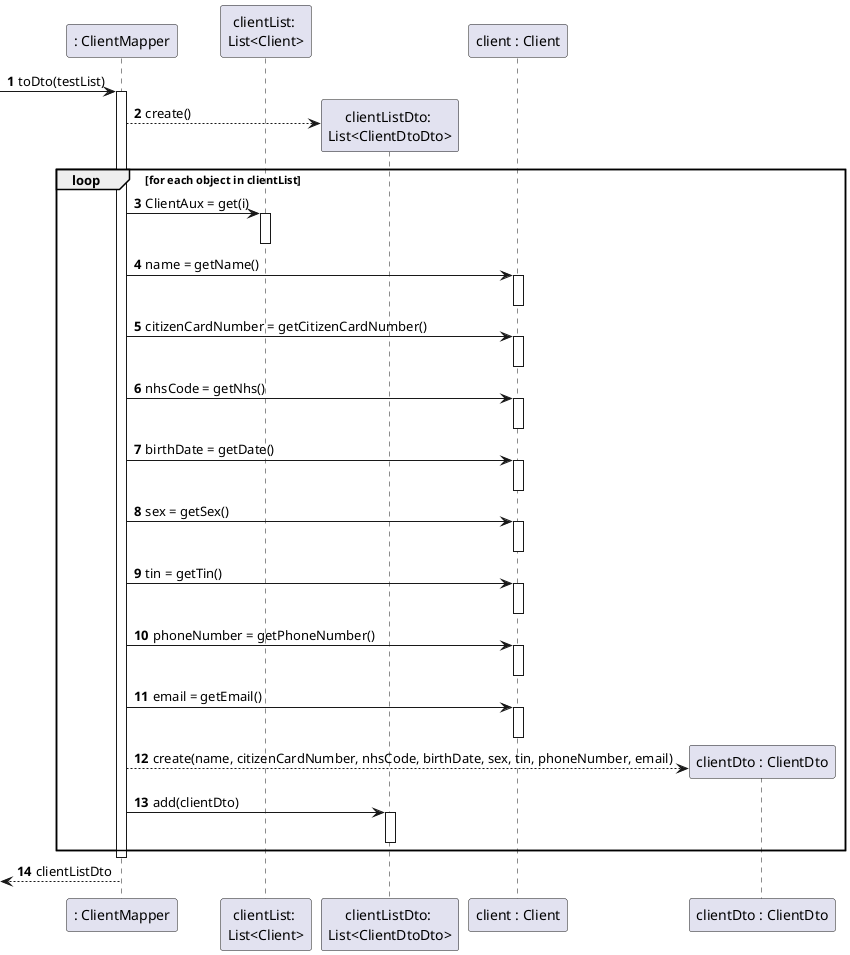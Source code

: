 @startuml
'https://plantuml.com/sequence-diagram
'hide footbox
autonumber

participant ": ClientMapper" as MAPPER
participant "clientList: \nList<Client>" as LCLIENTS
participant "clientListDto: \nList<ClientDtoDto>" as LCLIENTDTO
participant "client : Client" as CLIENT
participant "clientDto : ClientDto" as CLIENTDTO

-> MAPPER : toDto(testList)
activate MAPPER
MAPPER --> LCLIENTDTO** : create()
loop for each object in clientList
MAPPER -> LCLIENTS : ClientAux = get(i)
activate LCLIENTS
deactivate LCLIENTS
MAPPER -> CLIENT : name = getName()
activate CLIENT
deactivate CLIENT
MAPPER -> CLIENT : citizenCardNumber = getCitizenCardNumber()
activate CLIENT
deactivate CLIENT
MAPPER -> CLIENT : nhsCode = getNhs()
activate CLIENT
deactivate CLIENT
MAPPER -> CLIENT : birthDate = getDate()
activate CLIENT
deactivate CLIENT
MAPPER -> CLIENT : sex = getSex()
activate CLIENT
deactivate CLIENT
MAPPER -> CLIENT : tin = getTin()
activate CLIENT
deactivate CLIENT
MAPPER -> CLIENT : phoneNumber = getPhoneNumber()
activate CLIENT
deactivate CLIENT
MAPPER -> CLIENT : email = getEmail()
activate CLIENT
deactivate CLIENT
MAPPER --> CLIENTDTO** : create(name, citizenCardNumber, nhsCode, birthDate, sex, tin, phoneNumber, email)
MAPPER -> LCLIENTDTO : add(clientDto)
activate LCLIENTDTO
deactivate LCLIENTDTO
end
deactivate MAPPER
<-- MAPPER : clientListDto

@enduml